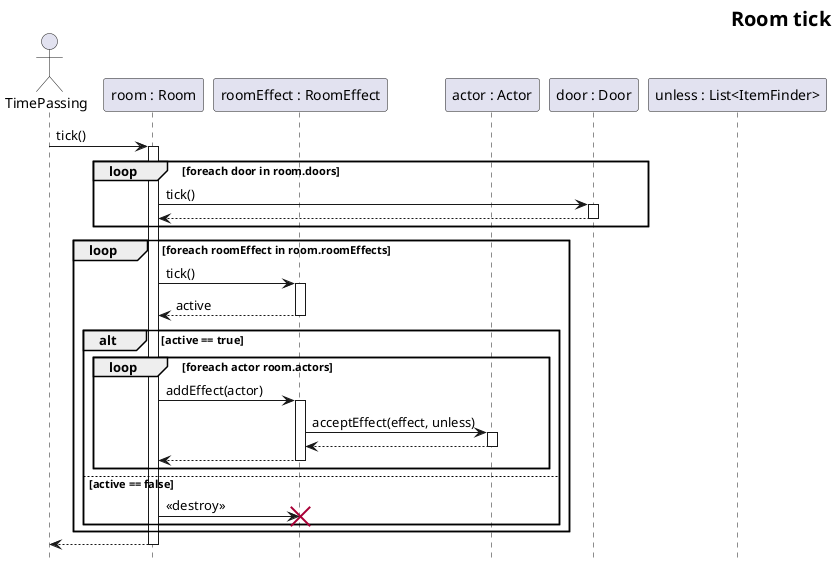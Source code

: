 @startuml RoomTick
skinparam headerFontSize 20
skinparam HeaderFontColor #000000
skinparam HeaderFontStyle bold
header Room tick
hide footbox

actor time as "TimePassing"
participant room as "room : Room"
participant effect as "roomEffect : RoomEffect"
participant actor as "actor : Actor"
participant door as "door : Door"

time -> room ++: tick()
loop foreach door in room.doors
    room -> door++ : tick()
    return
end
loop foreach roomEffect in room.roomEffects
    room -> effect ++: tick()
    return active

    alt active == true
        loop foreach actor room.actors
            room -> effect ++: addEffect(actor)

            effect -> actor ++ : acceptEffect(effect, unless)
            ' ennek így kéne működnie, de nem így kódoltuk le ...
            
            return 
            return
        end
    else active == false
        room -> effect : <<destroy>>
        destroy effect
    end
end

room --> time
deactivate room

participant unless as "unless : List<ItemFinder>"
@enduml